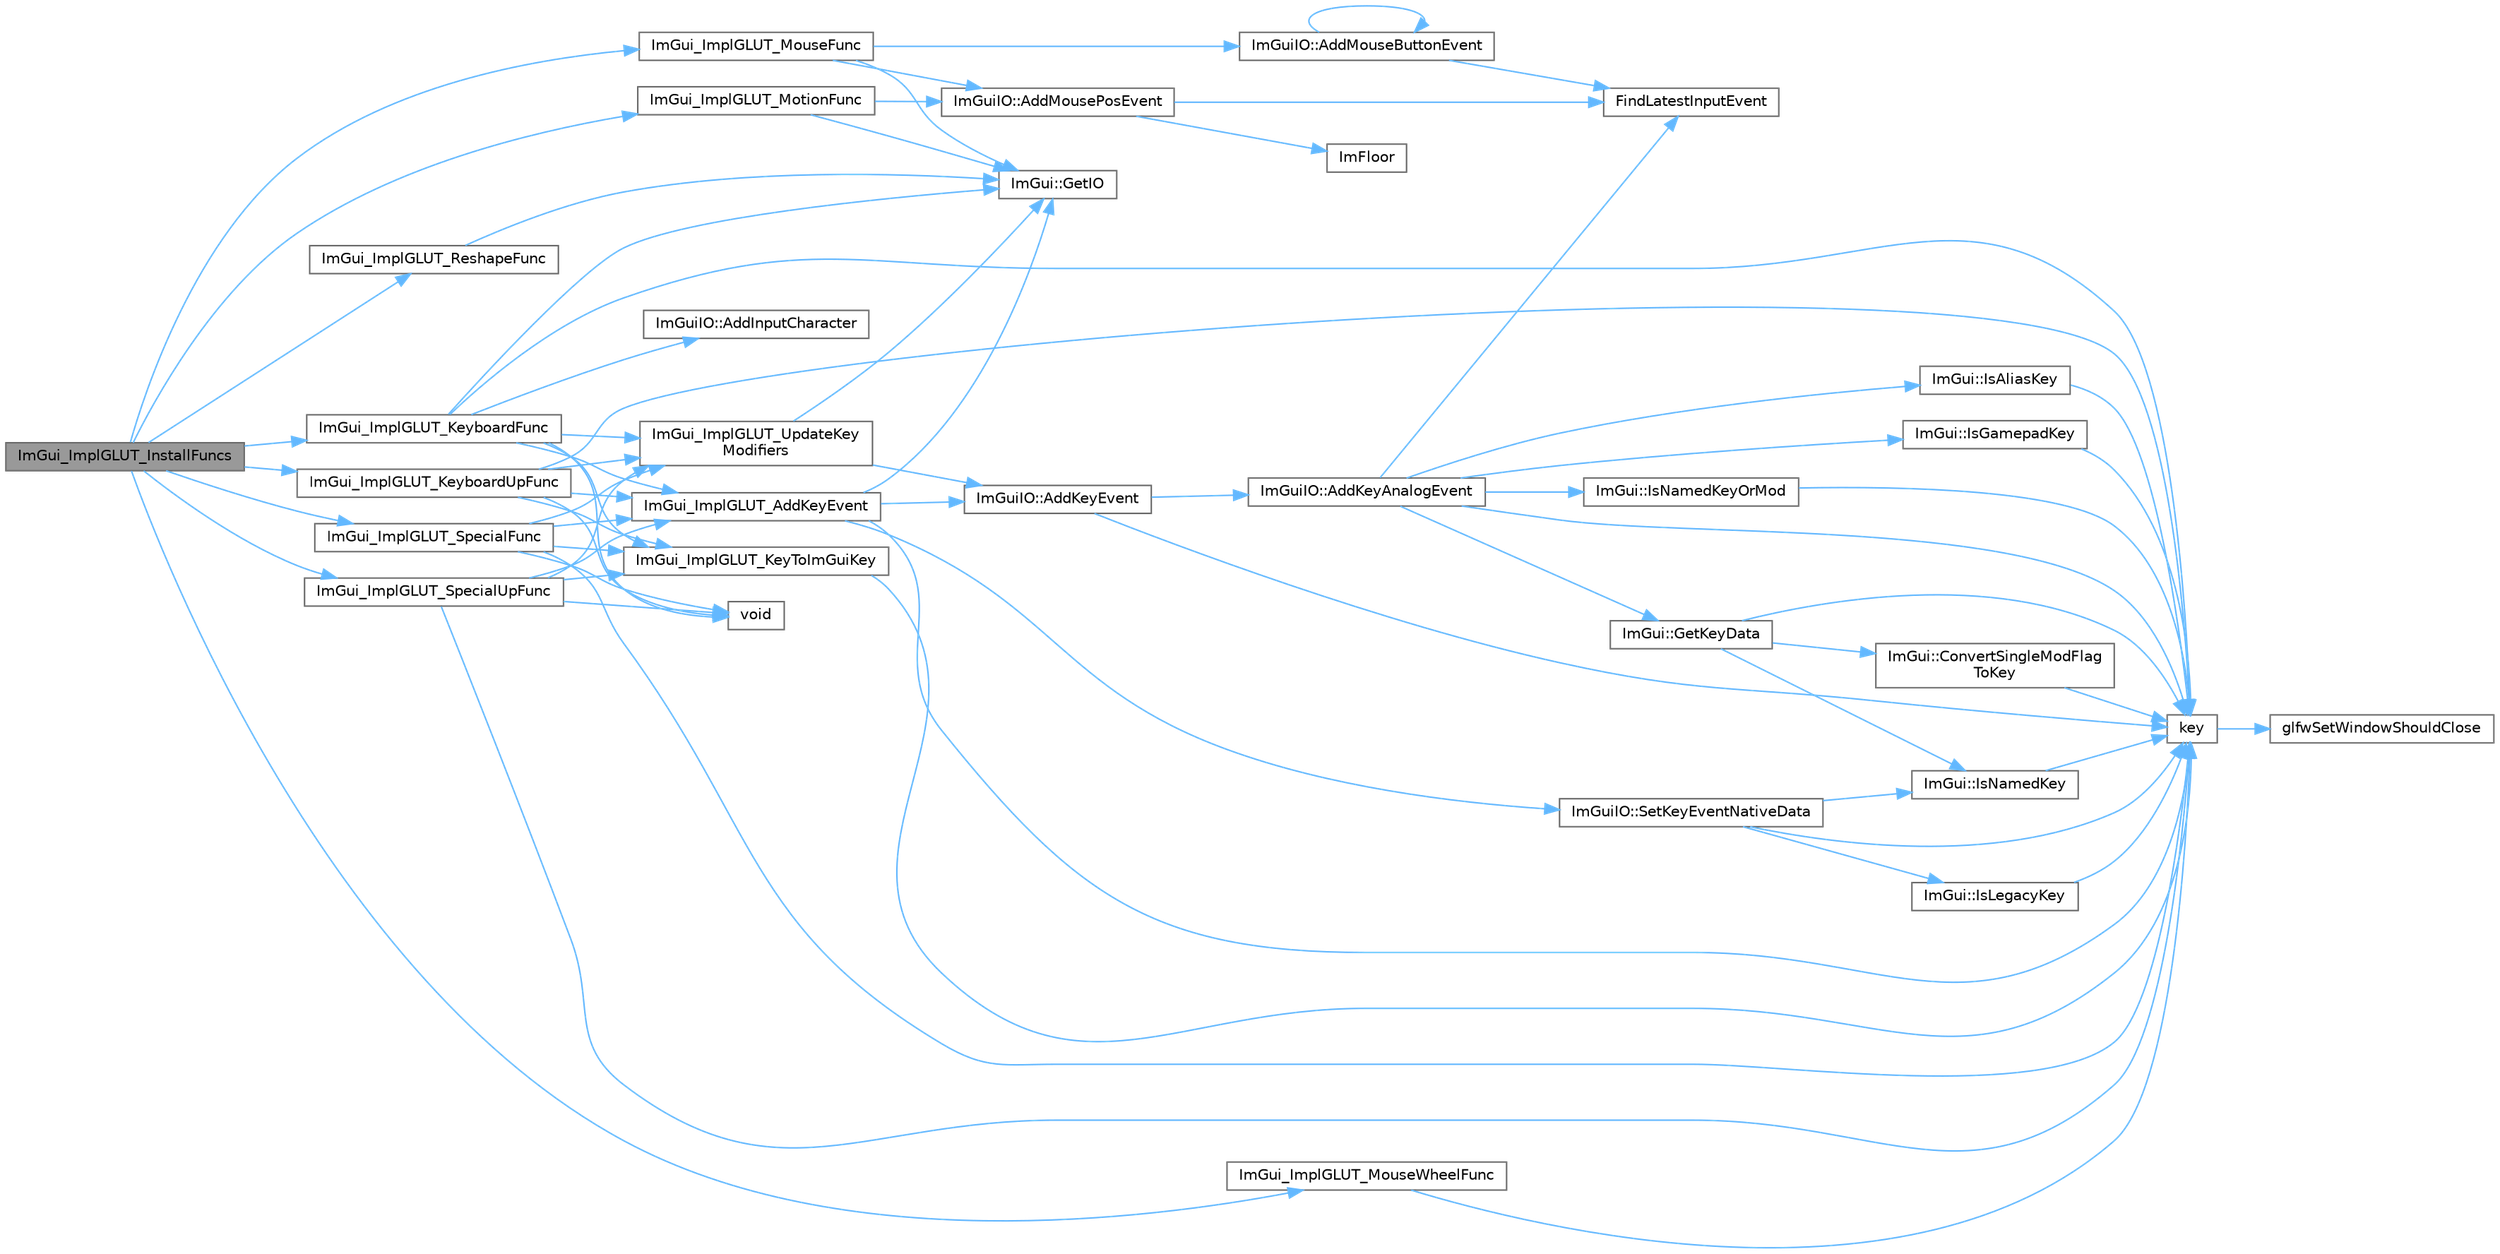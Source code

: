 digraph "ImGui_ImplGLUT_InstallFuncs"
{
 // LATEX_PDF_SIZE
  bgcolor="transparent";
  edge [fontname=Helvetica,fontsize=10,labelfontname=Helvetica,labelfontsize=10];
  node [fontname=Helvetica,fontsize=10,shape=box,height=0.2,width=0.4];
  rankdir="LR";
  Node1 [id="Node000001",label="ImGui_ImplGLUT_InstallFuncs",height=0.2,width=0.4,color="gray40", fillcolor="grey60", style="filled", fontcolor="black",tooltip=" "];
  Node1 -> Node2 [id="edge70_Node000001_Node000002",color="steelblue1",style="solid",tooltip=" "];
  Node2 [id="Node000002",label="ImGui_ImplGLUT_KeyboardFunc",height=0.2,width=0.4,color="grey40", fillcolor="white", style="filled",URL="$imgui__impl__glut_8cpp.html#a4662e35b42463fc31a3fc1fb9d6a2f74",tooltip=" "];
  Node2 -> Node3 [id="edge71_Node000002_Node000003",color="steelblue1",style="solid",tooltip=" "];
  Node3 [id="Node000003",label="ImGuiIO::AddInputCharacter",height=0.2,width=0.4,color="grey40", fillcolor="white", style="filled",URL="$struct_im_gui_i_o.html#a0ded7ab1043ea14b65e1d81819878ccc",tooltip=" "];
  Node2 -> Node4 [id="edge72_Node000002_Node000004",color="steelblue1",style="solid",tooltip=" "];
  Node4 [id="Node000004",label="ImGui::GetIO",height=0.2,width=0.4,color="grey40", fillcolor="white", style="filled",URL="$namespace_im_gui.html#a3179e560812f878f3961ce803a5d9302",tooltip=" "];
  Node2 -> Node5 [id="edge73_Node000002_Node000005",color="steelblue1",style="solid",tooltip=" "];
  Node5 [id="Node000005",label="ImGui_ImplGLUT_AddKeyEvent",height=0.2,width=0.4,color="grey40", fillcolor="white", style="filled",URL="$imgui__impl__glut_8cpp.html#a05354c3562b9f676e20621261a722616",tooltip=" "];
  Node5 -> Node6 [id="edge74_Node000005_Node000006",color="steelblue1",style="solid",tooltip=" "];
  Node6 [id="Node000006",label="ImGuiIO::AddKeyEvent",height=0.2,width=0.4,color="grey40", fillcolor="white", style="filled",URL="$struct_im_gui_i_o.html#a50c3ab6883647aacdf5153a4dbe2cdbe",tooltip=" "];
  Node6 -> Node7 [id="edge75_Node000006_Node000007",color="steelblue1",style="solid",tooltip=" "];
  Node7 [id="Node000007",label="ImGuiIO::AddKeyAnalogEvent",height=0.2,width=0.4,color="grey40", fillcolor="white", style="filled",URL="$struct_im_gui_i_o.html#ac88dcffd1c6785d00eedd5616315e48c",tooltip=" "];
  Node7 -> Node8 [id="edge76_Node000007_Node000008",color="steelblue1",style="solid",tooltip=" "];
  Node8 [id="Node000008",label="FindLatestInputEvent",height=0.2,width=0.4,color="grey40", fillcolor="white", style="filled",URL="$imgui_8cpp.html#ac07ec3acbc8eefe52f805b1ed55f670a",tooltip=" "];
  Node7 -> Node9 [id="edge77_Node000007_Node000009",color="steelblue1",style="solid",tooltip=" "];
  Node9 [id="Node000009",label="ImGui::GetKeyData",height=0.2,width=0.4,color="grey40", fillcolor="white", style="filled",URL="$namespace_im_gui.html#a6d32d70d6beb45537b605508b78216c3",tooltip=" "];
  Node9 -> Node10 [id="edge78_Node000009_Node000010",color="steelblue1",style="solid",tooltip=" "];
  Node10 [id="Node000010",label="ImGui::ConvertSingleModFlag\lToKey",height=0.2,width=0.4,color="grey40", fillcolor="white", style="filled",URL="$namespace_im_gui.html#ad540a8f07e5834f77f76a84626cdc70e",tooltip=" "];
  Node10 -> Node11 [id="edge79_Node000010_Node000011",color="steelblue1",style="solid",tooltip=" "];
  Node11 [id="Node000011",label="key",height=0.2,width=0.4,color="grey40", fillcolor="white", style="filled",URL="$gears_8c.html#accd6b5b92b78666e36543412d4ac14cd",tooltip=" "];
  Node11 -> Node12 [id="edge80_Node000011_Node000012",color="steelblue1",style="solid",tooltip=" "];
  Node12 [id="Node000012",label="glfwSetWindowShouldClose",height=0.2,width=0.4,color="grey40", fillcolor="white", style="filled",URL="$group__window.html#ga1cadeda7a1e2f224e06a8415d30741aa",tooltip="Sets the close flag of the specified window."];
  Node9 -> Node13 [id="edge81_Node000009_Node000013",color="steelblue1",style="solid",tooltip=" "];
  Node13 [id="Node000013",label="ImGui::IsNamedKey",height=0.2,width=0.4,color="grey40", fillcolor="white", style="filled",URL="$namespace_im_gui.html#a1e6a2ce7696a25d0dd0cf318e3b48a33",tooltip=" "];
  Node13 -> Node11 [id="edge82_Node000013_Node000011",color="steelblue1",style="solid",tooltip=" "];
  Node9 -> Node11 [id="edge83_Node000009_Node000011",color="steelblue1",style="solid",tooltip=" "];
  Node7 -> Node14 [id="edge84_Node000007_Node000014",color="steelblue1",style="solid",tooltip=" "];
  Node14 [id="Node000014",label="ImGui::IsAliasKey",height=0.2,width=0.4,color="grey40", fillcolor="white", style="filled",URL="$namespace_im_gui.html#ac8e09701fd3ff94f49df16ecd6526149",tooltip=" "];
  Node14 -> Node11 [id="edge85_Node000014_Node000011",color="steelblue1",style="solid",tooltip=" "];
  Node7 -> Node15 [id="edge86_Node000007_Node000015",color="steelblue1",style="solid",tooltip=" "];
  Node15 [id="Node000015",label="ImGui::IsGamepadKey",height=0.2,width=0.4,color="grey40", fillcolor="white", style="filled",URL="$namespace_im_gui.html#acbf72e4cb07d326caf3c9b2c29d543d6",tooltip=" "];
  Node15 -> Node11 [id="edge87_Node000015_Node000011",color="steelblue1",style="solid",tooltip=" "];
  Node7 -> Node16 [id="edge88_Node000007_Node000016",color="steelblue1",style="solid",tooltip=" "];
  Node16 [id="Node000016",label="ImGui::IsNamedKeyOrMod",height=0.2,width=0.4,color="grey40", fillcolor="white", style="filled",URL="$namespace_im_gui.html#ad97807fb804a4d11866e5bca7d08d59c",tooltip=" "];
  Node16 -> Node11 [id="edge89_Node000016_Node000011",color="steelblue1",style="solid",tooltip=" "];
  Node7 -> Node11 [id="edge90_Node000007_Node000011",color="steelblue1",style="solid",tooltip=" "];
  Node6 -> Node11 [id="edge91_Node000006_Node000011",color="steelblue1",style="solid",tooltip=" "];
  Node5 -> Node4 [id="edge92_Node000005_Node000004",color="steelblue1",style="solid",tooltip=" "];
  Node5 -> Node11 [id="edge93_Node000005_Node000011",color="steelblue1",style="solid",tooltip=" "];
  Node5 -> Node17 [id="edge94_Node000005_Node000017",color="steelblue1",style="solid",tooltip=" "];
  Node17 [id="Node000017",label="ImGuiIO::SetKeyEventNativeData",height=0.2,width=0.4,color="grey40", fillcolor="white", style="filled",URL="$struct_im_gui_i_o.html#a6b2fa57fb6af5aa1c99f58115542e1dc",tooltip=" "];
  Node17 -> Node18 [id="edge95_Node000017_Node000018",color="steelblue1",style="solid",tooltip=" "];
  Node18 [id="Node000018",label="ImGui::IsLegacyKey",height=0.2,width=0.4,color="grey40", fillcolor="white", style="filled",URL="$namespace_im_gui.html#a8737377cd9666008318a3fa66fa943c7",tooltip=" "];
  Node18 -> Node11 [id="edge96_Node000018_Node000011",color="steelblue1",style="solid",tooltip=" "];
  Node17 -> Node13 [id="edge97_Node000017_Node000013",color="steelblue1",style="solid",tooltip=" "];
  Node17 -> Node11 [id="edge98_Node000017_Node000011",color="steelblue1",style="solid",tooltip=" "];
  Node2 -> Node19 [id="edge99_Node000002_Node000019",color="steelblue1",style="solid",tooltip=" "];
  Node19 [id="Node000019",label="ImGui_ImplGLUT_KeyToImGuiKey",height=0.2,width=0.4,color="grey40", fillcolor="white", style="filled",URL="$imgui__impl__glut_8cpp.html#ac04fb93f74c6ad5513eac02319aaab52",tooltip=" "];
  Node19 -> Node11 [id="edge100_Node000019_Node000011",color="steelblue1",style="solid",tooltip=" "];
  Node2 -> Node20 [id="edge101_Node000002_Node000020",color="steelblue1",style="solid",tooltip=" "];
  Node20 [id="Node000020",label="ImGui_ImplGLUT_UpdateKey\lModifiers",height=0.2,width=0.4,color="grey40", fillcolor="white", style="filled",URL="$imgui__impl__glut_8cpp.html#a23e5924a875d3c1d9f26e9726a5f87d1",tooltip=" "];
  Node20 -> Node6 [id="edge102_Node000020_Node000006",color="steelblue1",style="solid",tooltip=" "];
  Node20 -> Node4 [id="edge103_Node000020_Node000004",color="steelblue1",style="solid",tooltip=" "];
  Node2 -> Node11 [id="edge104_Node000002_Node000011",color="steelblue1",style="solid",tooltip=" "];
  Node2 -> Node21 [id="edge105_Node000002_Node000021",color="steelblue1",style="solid",tooltip=" "];
  Node21 [id="Node000021",label="void",height=0.2,width=0.4,color="grey40", fillcolor="white", style="filled",URL="$mimalloc_8h.html#a9d6d8aef94ac19034a5f163606f84830",tooltip=" "];
  Node1 -> Node22 [id="edge106_Node000001_Node000022",color="steelblue1",style="solid",tooltip=" "];
  Node22 [id="Node000022",label="ImGui_ImplGLUT_KeyboardUpFunc",height=0.2,width=0.4,color="grey40", fillcolor="white", style="filled",URL="$imgui__impl__glut_8cpp.html#a1dd98e4b46f666aa5d13a3e97656089d",tooltip=" "];
  Node22 -> Node5 [id="edge107_Node000022_Node000005",color="steelblue1",style="solid",tooltip=" "];
  Node22 -> Node19 [id="edge108_Node000022_Node000019",color="steelblue1",style="solid",tooltip=" "];
  Node22 -> Node20 [id="edge109_Node000022_Node000020",color="steelblue1",style="solid",tooltip=" "];
  Node22 -> Node11 [id="edge110_Node000022_Node000011",color="steelblue1",style="solid",tooltip=" "];
  Node22 -> Node21 [id="edge111_Node000022_Node000021",color="steelblue1",style="solid",tooltip=" "];
  Node1 -> Node23 [id="edge112_Node000001_Node000023",color="steelblue1",style="solid",tooltip=" "];
  Node23 [id="Node000023",label="ImGui_ImplGLUT_MotionFunc",height=0.2,width=0.4,color="grey40", fillcolor="white", style="filled",URL="$imgui__impl__glut_8cpp.html#a6c7586b84d542b02fc04f8d599a16c80",tooltip=" "];
  Node23 -> Node24 [id="edge113_Node000023_Node000024",color="steelblue1",style="solid",tooltip=" "];
  Node24 [id="Node000024",label="ImGuiIO::AddMousePosEvent",height=0.2,width=0.4,color="grey40", fillcolor="white", style="filled",URL="$struct_im_gui_i_o.html#ab6423058bbb3503c3cf66e0e45ee606d",tooltip=" "];
  Node24 -> Node8 [id="edge114_Node000024_Node000008",color="steelblue1",style="solid",tooltip=" "];
  Node24 -> Node25 [id="edge115_Node000024_Node000025",color="steelblue1",style="solid",tooltip=" "];
  Node25 [id="Node000025",label="ImFloor",height=0.2,width=0.4,color="grey40", fillcolor="white", style="filled",URL="$imgui__internal_8h.html#a51a84b6be21807818b857a8565d97912",tooltip=" "];
  Node23 -> Node4 [id="edge116_Node000023_Node000004",color="steelblue1",style="solid",tooltip=" "];
  Node1 -> Node26 [id="edge117_Node000001_Node000026",color="steelblue1",style="solid",tooltip=" "];
  Node26 [id="Node000026",label="ImGui_ImplGLUT_MouseFunc",height=0.2,width=0.4,color="grey40", fillcolor="white", style="filled",URL="$imgui__impl__glut_8cpp.html#a59658878376dcb4b05802fa6016726c7",tooltip=" "];
  Node26 -> Node27 [id="edge118_Node000026_Node000027",color="steelblue1",style="solid",tooltip=" "];
  Node27 [id="Node000027",label="ImGuiIO::AddMouseButtonEvent",height=0.2,width=0.4,color="grey40", fillcolor="white", style="filled",URL="$struct_im_gui_i_o.html#a9fa5df74047424bb03d7cb29c6fb6ea1",tooltip=" "];
  Node27 -> Node27 [id="edge119_Node000027_Node000027",color="steelblue1",style="solid",tooltip=" "];
  Node27 -> Node8 [id="edge120_Node000027_Node000008",color="steelblue1",style="solid",tooltip=" "];
  Node26 -> Node24 [id="edge121_Node000026_Node000024",color="steelblue1",style="solid",tooltip=" "];
  Node26 -> Node4 [id="edge122_Node000026_Node000004",color="steelblue1",style="solid",tooltip=" "];
  Node1 -> Node28 [id="edge123_Node000001_Node000028",color="steelblue1",style="solid",tooltip=" "];
  Node28 [id="Node000028",label="ImGui_ImplGLUT_MouseWheelFunc",height=0.2,width=0.4,color="grey40", fillcolor="white", style="filled",URL="$imgui__impl__glut_8h.html#a46808f6c768cc32748ce77b07d28b4be",tooltip=" "];
  Node28 -> Node11 [id="edge124_Node000028_Node000011",color="steelblue1",style="solid",tooltip=" "];
  Node1 -> Node29 [id="edge125_Node000001_Node000029",color="steelblue1",style="solid",tooltip=" "];
  Node29 [id="Node000029",label="ImGui_ImplGLUT_ReshapeFunc",height=0.2,width=0.4,color="grey40", fillcolor="white", style="filled",URL="$imgui__impl__glut_8cpp.html#a34896b8d999a720ee8749f65ece0a5bd",tooltip=" "];
  Node29 -> Node4 [id="edge126_Node000029_Node000004",color="steelblue1",style="solid",tooltip=" "];
  Node1 -> Node30 [id="edge127_Node000001_Node000030",color="steelblue1",style="solid",tooltip=" "];
  Node30 [id="Node000030",label="ImGui_ImplGLUT_SpecialFunc",height=0.2,width=0.4,color="grey40", fillcolor="white", style="filled",URL="$imgui__impl__glut_8cpp.html#a1e1a8592c263b06d60b822cf4d755049",tooltip=" "];
  Node30 -> Node5 [id="edge128_Node000030_Node000005",color="steelblue1",style="solid",tooltip=" "];
  Node30 -> Node19 [id="edge129_Node000030_Node000019",color="steelblue1",style="solid",tooltip=" "];
  Node30 -> Node20 [id="edge130_Node000030_Node000020",color="steelblue1",style="solid",tooltip=" "];
  Node30 -> Node11 [id="edge131_Node000030_Node000011",color="steelblue1",style="solid",tooltip=" "];
  Node30 -> Node21 [id="edge132_Node000030_Node000021",color="steelblue1",style="solid",tooltip=" "];
  Node1 -> Node31 [id="edge133_Node000001_Node000031",color="steelblue1",style="solid",tooltip=" "];
  Node31 [id="Node000031",label="ImGui_ImplGLUT_SpecialUpFunc",height=0.2,width=0.4,color="grey40", fillcolor="white", style="filled",URL="$imgui__impl__glut_8cpp.html#a5374218f11c02c10ed917641a3aeb404",tooltip=" "];
  Node31 -> Node5 [id="edge134_Node000031_Node000005",color="steelblue1",style="solid",tooltip=" "];
  Node31 -> Node19 [id="edge135_Node000031_Node000019",color="steelblue1",style="solid",tooltip=" "];
  Node31 -> Node20 [id="edge136_Node000031_Node000020",color="steelblue1",style="solid",tooltip=" "];
  Node31 -> Node11 [id="edge137_Node000031_Node000011",color="steelblue1",style="solid",tooltip=" "];
  Node31 -> Node21 [id="edge138_Node000031_Node000021",color="steelblue1",style="solid",tooltip=" "];
}
